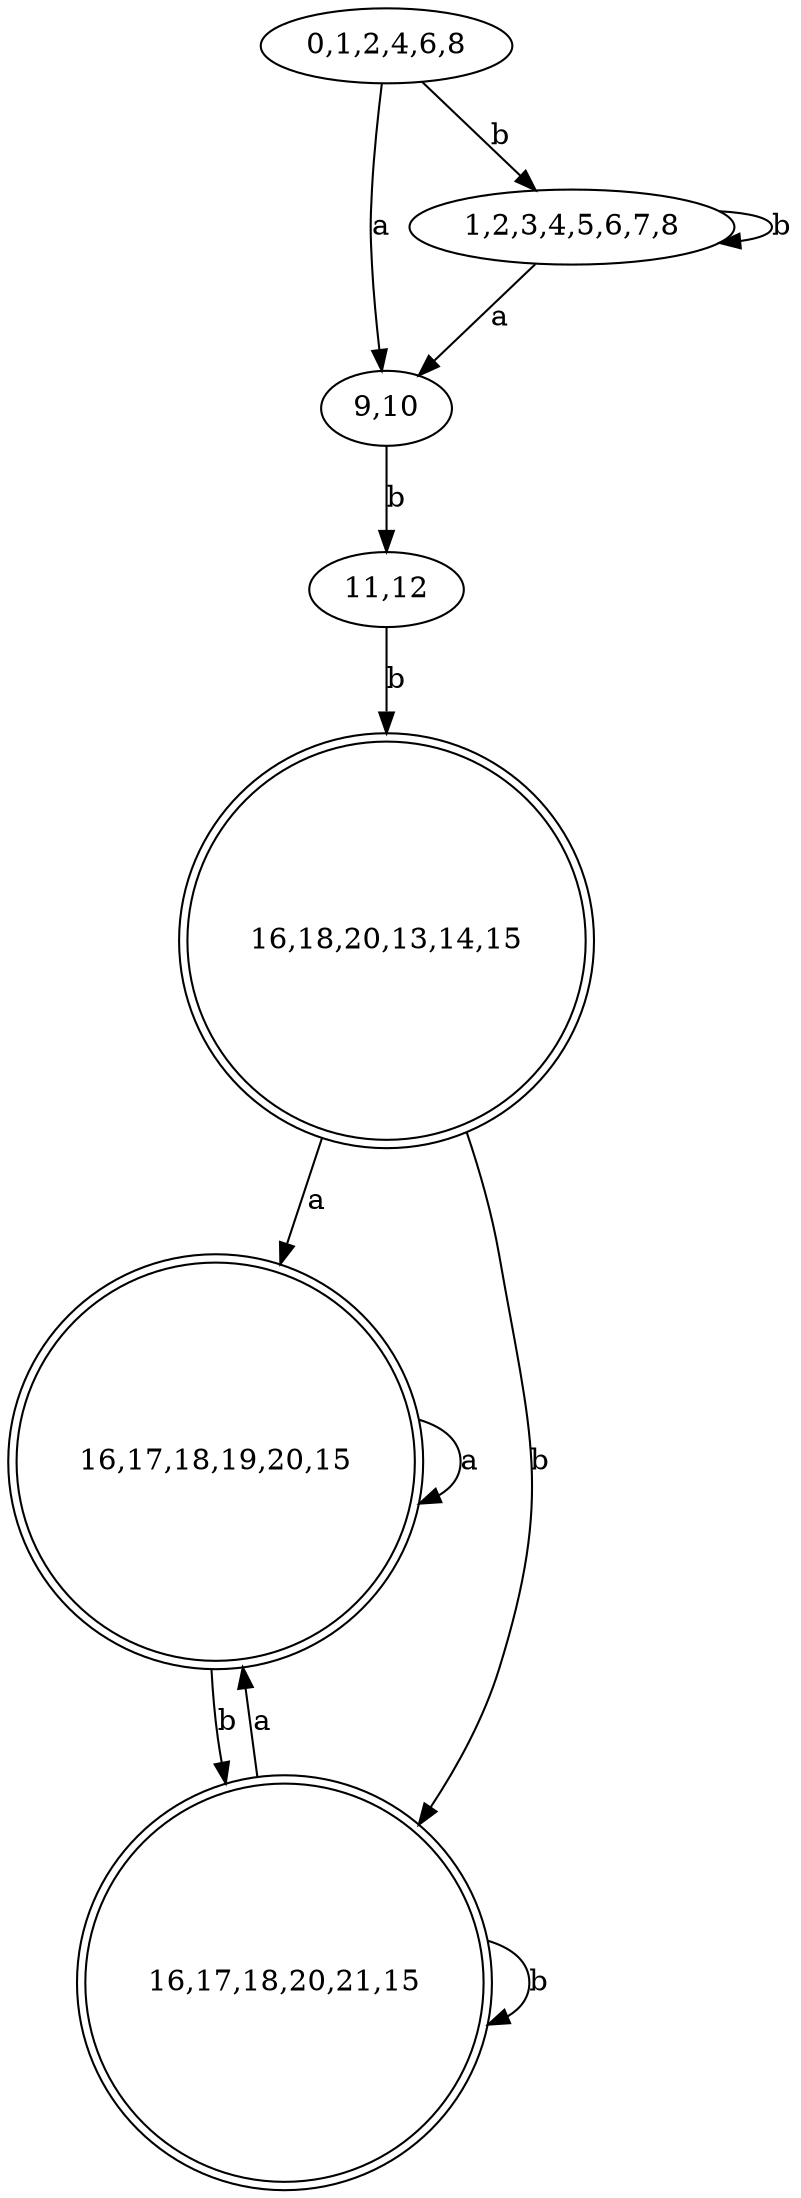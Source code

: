 // AFD
digraph {
	"0,1,2,4,6,8" -> "9,10" [label=a]
	"0,1,2,4,6,8" -> "1,2,3,4,5,6,7,8" [label=b]
	"9,10" -> "11,12" [label=b]
	"11,12" -> "16,18,20,13,14,15" [label=b]
	"16,18,20,13,14,15" -> "16,17,18,19,20,15" [label=a]
	"16,18,20,13,14,15" -> "16,17,18,20,21,15" [label=b]
	"16,17,18,19,20,15" -> "16,17,18,19,20,15" [label=a]
	"16,17,18,19,20,15" -> "16,17,18,20,21,15" [label=b]
	"16,17,18,20,21,15" -> "16,17,18,19,20,15" [label=a]
	"16,17,18,20,21,15" -> "16,17,18,20,21,15" [label=b]
	"1,2,3,4,5,6,7,8" -> "9,10" [label=a]
	"1,2,3,4,5,6,7,8" -> "1,2,3,4,5,6,7,8" [label=b]
	"16,18,20,13,14,15" [shape=doublecircle]
	"16,17,18,19,20,15" [shape=doublecircle]
	"16,17,18,20,21,15" [shape=doublecircle]
}
